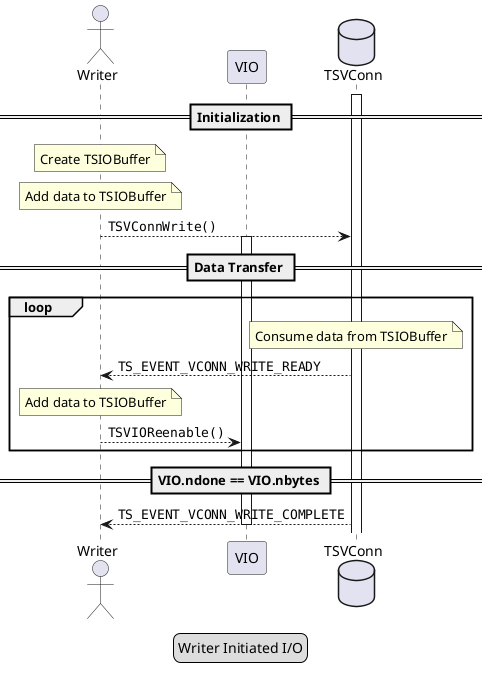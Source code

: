 @startuml

legend
Writer Initiated I/O
endlegend

actor Writer
participant VIO
database TSVConn

== Initialization ==
activate TSVConn
note over Writer: Create TSIOBuffer
note over Writer : Add data to TSIOBuffer
Writer --> TSVConn : ""TSVConnWrite()""
activate VIO

== Data Transfer ==
loop

note over TSVConn: Consume data from TSIOBuffer
TSVConn --> Writer : ""TS_EVENT_VCONN_WRITE_READY""

note over Writer : Add data to TSIOBuffer
Writer --> VIO : ""TSVIOReenable()""

end

== VIO.ndone == VIO.nbytes ==

TSVConn --> Writer : ""TS_EVENT_VCONN_WRITE_COMPLETE""
deactivate VIO

@enduml
